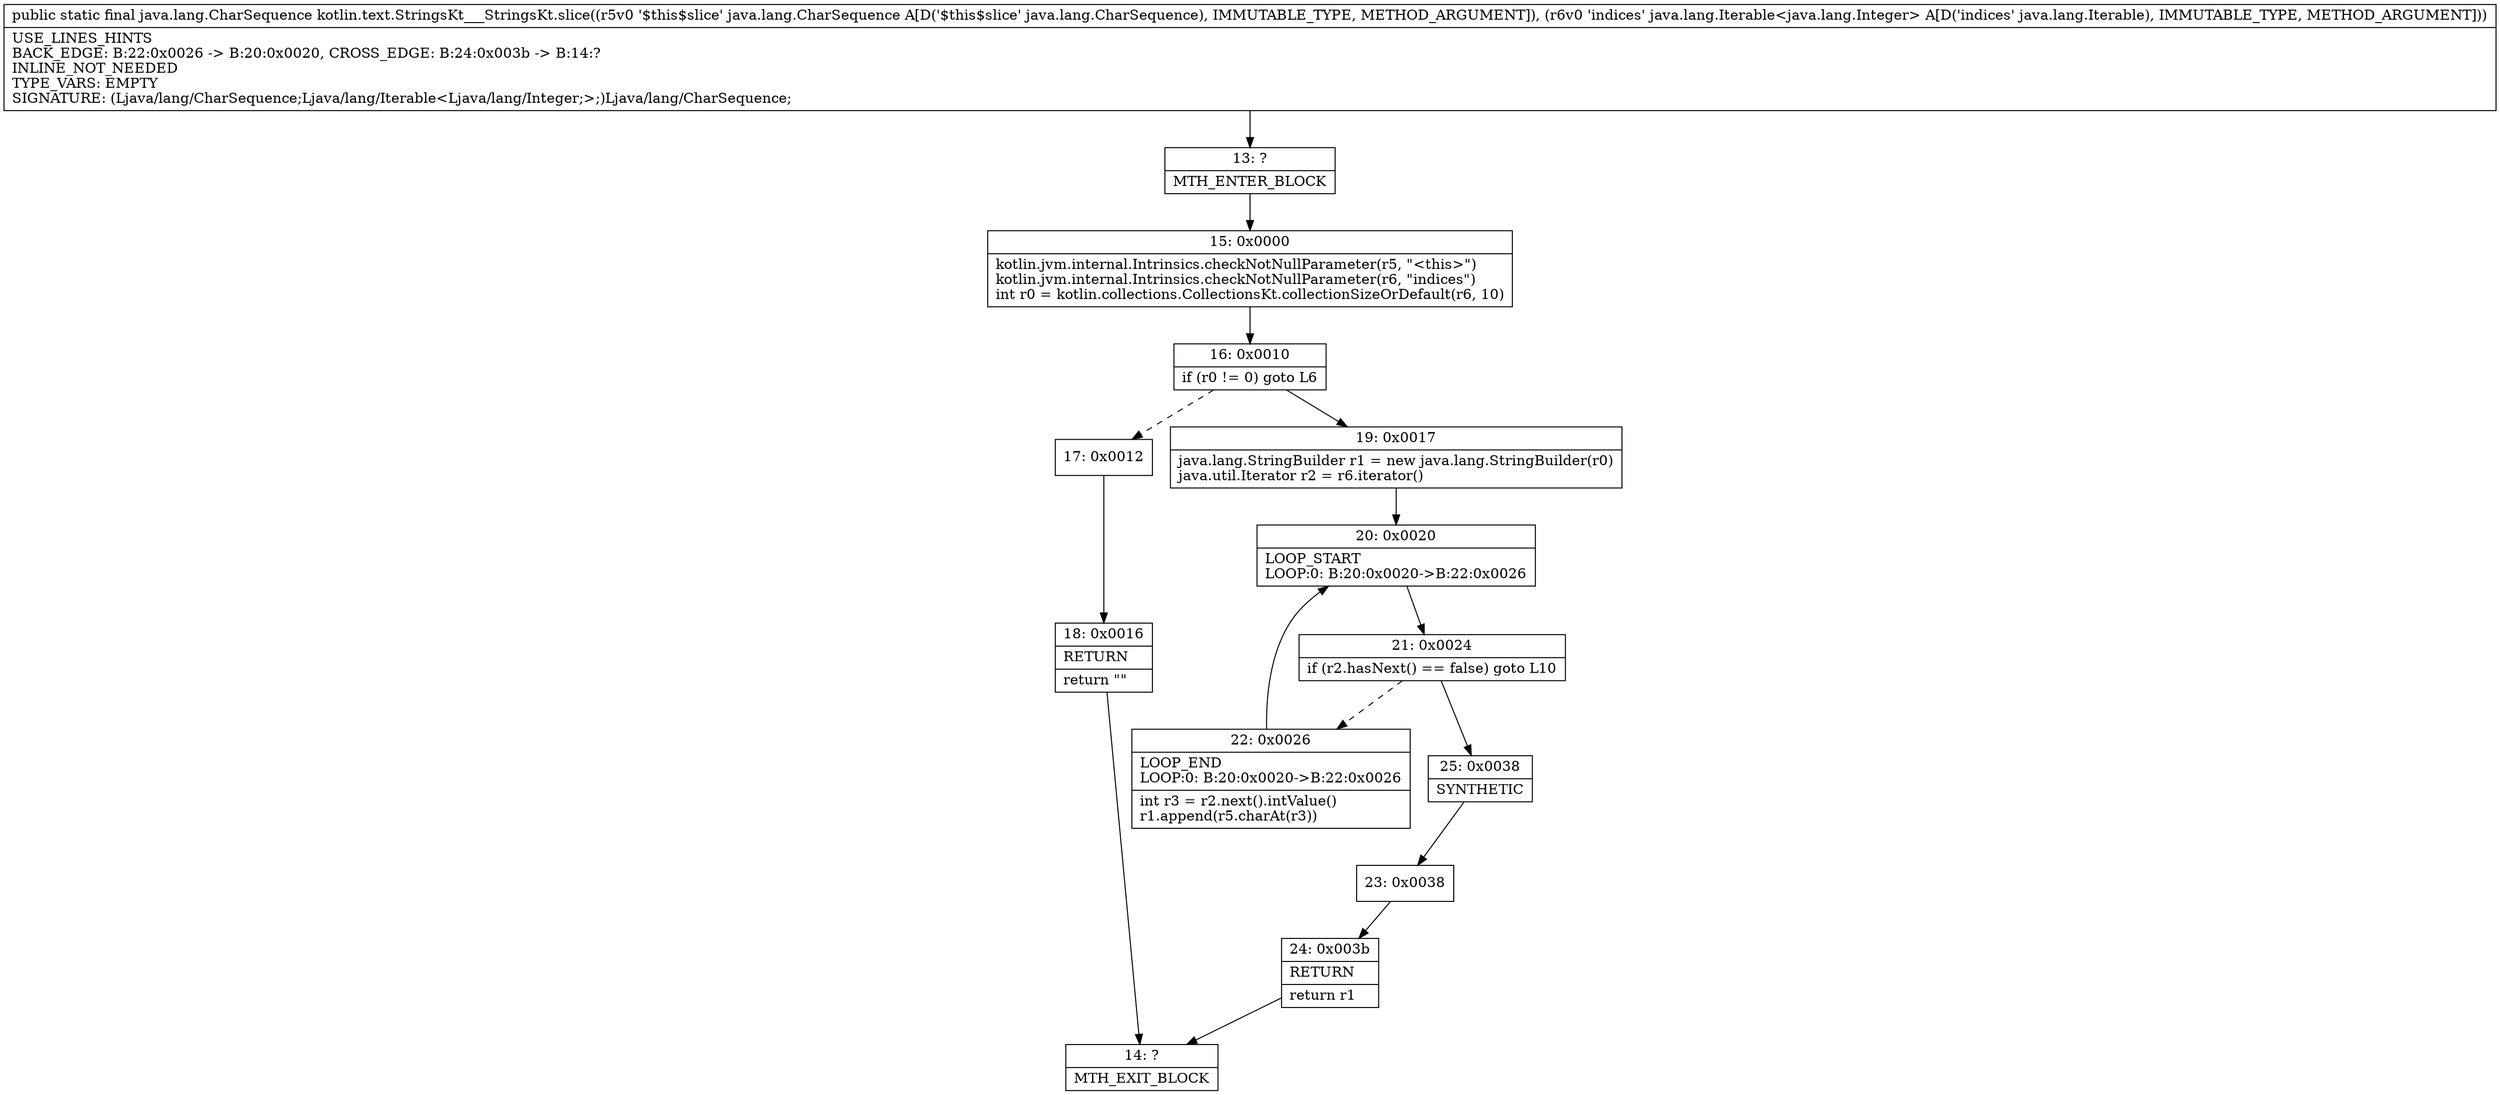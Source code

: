 digraph "CFG forkotlin.text.StringsKt___StringsKt.slice(Ljava\/lang\/CharSequence;Ljava\/lang\/Iterable;)Ljava\/lang\/CharSequence;" {
Node_13 [shape=record,label="{13\:\ ?|MTH_ENTER_BLOCK\l}"];
Node_15 [shape=record,label="{15\:\ 0x0000|kotlin.jvm.internal.Intrinsics.checkNotNullParameter(r5, \"\<this\>\")\lkotlin.jvm.internal.Intrinsics.checkNotNullParameter(r6, \"indices\")\lint r0 = kotlin.collections.CollectionsKt.collectionSizeOrDefault(r6, 10)\l}"];
Node_16 [shape=record,label="{16\:\ 0x0010|if (r0 != 0) goto L6\l}"];
Node_17 [shape=record,label="{17\:\ 0x0012}"];
Node_18 [shape=record,label="{18\:\ 0x0016|RETURN\l|return \"\"\l}"];
Node_14 [shape=record,label="{14\:\ ?|MTH_EXIT_BLOCK\l}"];
Node_19 [shape=record,label="{19\:\ 0x0017|java.lang.StringBuilder r1 = new java.lang.StringBuilder(r0)\ljava.util.Iterator r2 = r6.iterator()\l}"];
Node_20 [shape=record,label="{20\:\ 0x0020|LOOP_START\lLOOP:0: B:20:0x0020\-\>B:22:0x0026\l}"];
Node_21 [shape=record,label="{21\:\ 0x0024|if (r2.hasNext() == false) goto L10\l}"];
Node_22 [shape=record,label="{22\:\ 0x0026|LOOP_END\lLOOP:0: B:20:0x0020\-\>B:22:0x0026\l|int r3 = r2.next().intValue()\lr1.append(r5.charAt(r3))\l}"];
Node_25 [shape=record,label="{25\:\ 0x0038|SYNTHETIC\l}"];
Node_23 [shape=record,label="{23\:\ 0x0038}"];
Node_24 [shape=record,label="{24\:\ 0x003b|RETURN\l|return r1\l}"];
MethodNode[shape=record,label="{public static final java.lang.CharSequence kotlin.text.StringsKt___StringsKt.slice((r5v0 '$this$slice' java.lang.CharSequence A[D('$this$slice' java.lang.CharSequence), IMMUTABLE_TYPE, METHOD_ARGUMENT]), (r6v0 'indices' java.lang.Iterable\<java.lang.Integer\> A[D('indices' java.lang.Iterable), IMMUTABLE_TYPE, METHOD_ARGUMENT]))  | USE_LINES_HINTS\lBACK_EDGE: B:22:0x0026 \-\> B:20:0x0020, CROSS_EDGE: B:24:0x003b \-\> B:14:?\lINLINE_NOT_NEEDED\lTYPE_VARS: EMPTY\lSIGNATURE: (Ljava\/lang\/CharSequence;Ljava\/lang\/Iterable\<Ljava\/lang\/Integer;\>;)Ljava\/lang\/CharSequence;\l}"];
MethodNode -> Node_13;Node_13 -> Node_15;
Node_15 -> Node_16;
Node_16 -> Node_17[style=dashed];
Node_16 -> Node_19;
Node_17 -> Node_18;
Node_18 -> Node_14;
Node_19 -> Node_20;
Node_20 -> Node_21;
Node_21 -> Node_22[style=dashed];
Node_21 -> Node_25;
Node_22 -> Node_20;
Node_25 -> Node_23;
Node_23 -> Node_24;
Node_24 -> Node_14;
}

